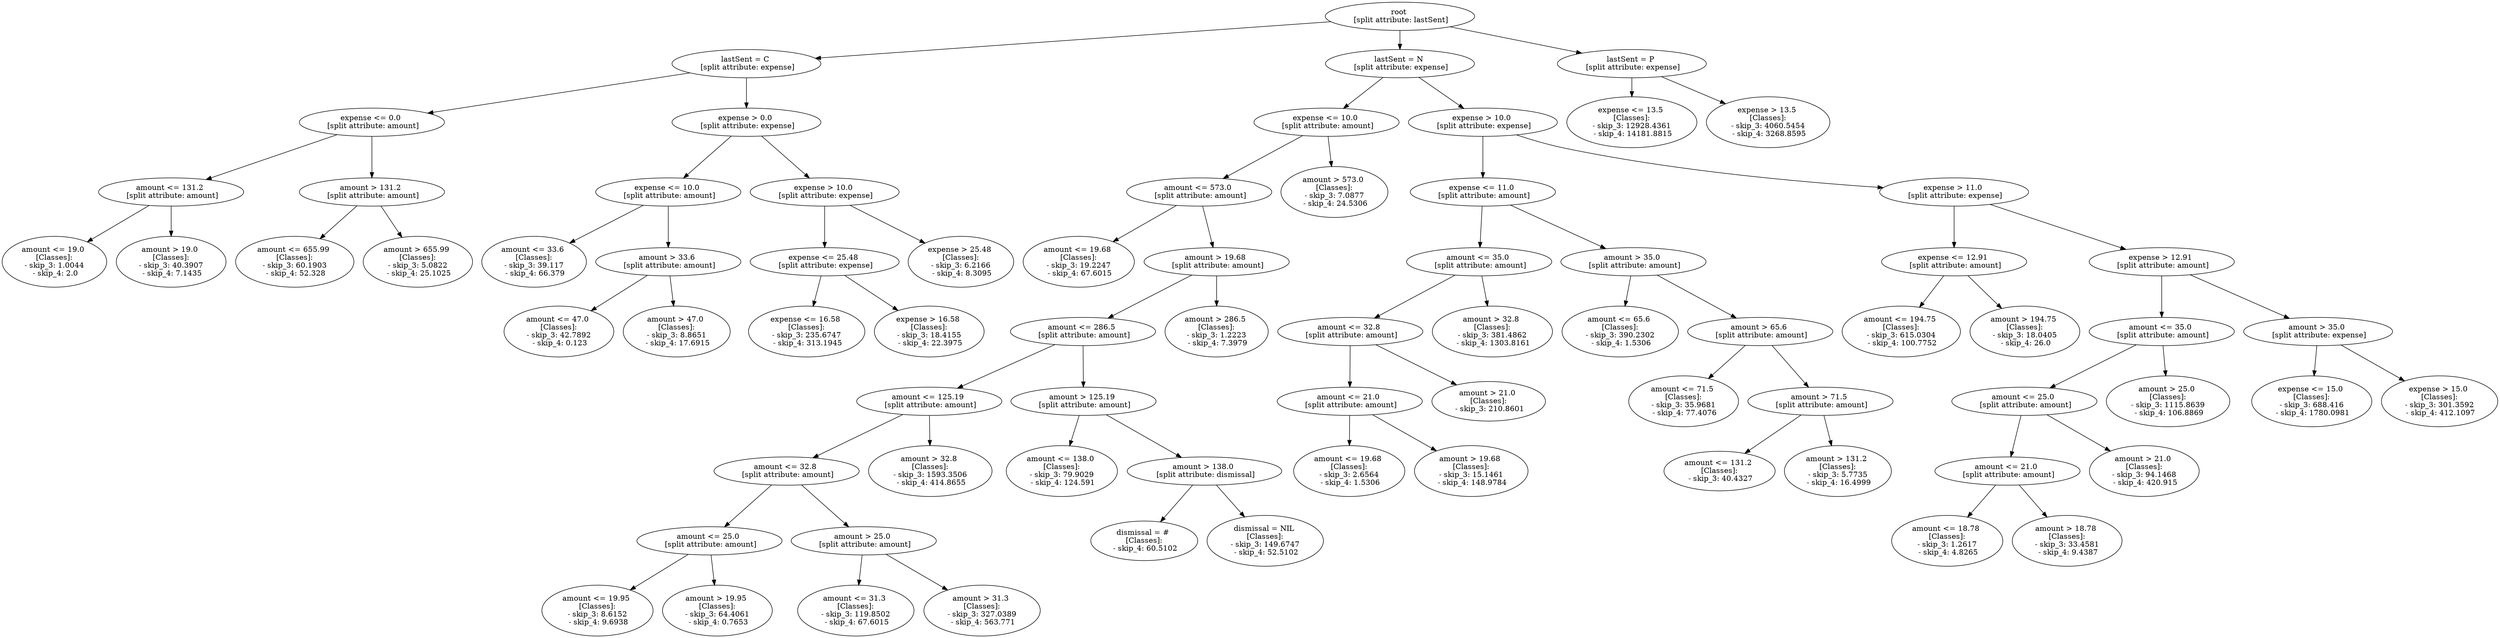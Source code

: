 // Road_Traffic_Fine_Management_Process-p_3-6
digraph "Road_Traffic_Fine_Management_Process-p_3-6" {
	"7ae1a99e-5735-4344-91fc-1cb87ccb5575" [label="root 
 [split attribute: lastSent]"]
	"3054f98a-a091-405d-a97a-a7779c13edae" [label="lastSent = C 
 [split attribute: expense]"]
	"7ae1a99e-5735-4344-91fc-1cb87ccb5575" -> "3054f98a-a091-405d-a97a-a7779c13edae"
	"113510ff-a3b0-4f89-8906-6d6ed38d56dc" [label="expense <= 0.0 
 [split attribute: amount]"]
	"3054f98a-a091-405d-a97a-a7779c13edae" -> "113510ff-a3b0-4f89-8906-6d6ed38d56dc"
	"fb24ac25-6732-4ce7-9c95-d2b52bf31ea4" [label="amount <= 131.2 
 [split attribute: amount]"]
	"113510ff-a3b0-4f89-8906-6d6ed38d56dc" -> "fb24ac25-6732-4ce7-9c95-d2b52bf31ea4"
	"552a651b-bcb7-4310-a078-019b1d581ee7" [label="amount <= 19.0 
 [Classes]: 
 - skip_3: 1.0044 
 - skip_4: 2.0"]
	"fb24ac25-6732-4ce7-9c95-d2b52bf31ea4" -> "552a651b-bcb7-4310-a078-019b1d581ee7"
	"af19515e-41c8-4f0c-8e6d-b6af6f348fc7" [label="amount > 19.0 
 [Classes]: 
 - skip_3: 40.3907 
 - skip_4: 7.1435"]
	"fb24ac25-6732-4ce7-9c95-d2b52bf31ea4" -> "af19515e-41c8-4f0c-8e6d-b6af6f348fc7"
	"f9a431ee-dcbc-4f6f-bd5c-8cf50779a438" [label="amount > 131.2 
 [split attribute: amount]"]
	"113510ff-a3b0-4f89-8906-6d6ed38d56dc" -> "f9a431ee-dcbc-4f6f-bd5c-8cf50779a438"
	"abd500bb-1d43-417d-b5ca-6ff54bf59584" [label="amount <= 655.99 
 [Classes]: 
 - skip_3: 60.1903 
 - skip_4: 52.328"]
	"f9a431ee-dcbc-4f6f-bd5c-8cf50779a438" -> "abd500bb-1d43-417d-b5ca-6ff54bf59584"
	"2e208b5b-3838-4b68-93d4-60efbb5c7854" [label="amount > 655.99 
 [Classes]: 
 - skip_3: 5.0822 
 - skip_4: 25.1025"]
	"f9a431ee-dcbc-4f6f-bd5c-8cf50779a438" -> "2e208b5b-3838-4b68-93d4-60efbb5c7854"
	"1dfa4798-9450-477a-8562-666a9b132970" [label="expense > 0.0 
 [split attribute: expense]"]
	"3054f98a-a091-405d-a97a-a7779c13edae" -> "1dfa4798-9450-477a-8562-666a9b132970"
	"d209c608-912a-4a36-83a7-6e8fb051544f" [label="expense <= 10.0 
 [split attribute: amount]"]
	"1dfa4798-9450-477a-8562-666a9b132970" -> "d209c608-912a-4a36-83a7-6e8fb051544f"
	"0fd12479-20b0-47e9-a636-7aae26bdff19" [label="amount <= 33.6 
 [Classes]: 
 - skip_3: 39.117 
 - skip_4: 66.379"]
	"d209c608-912a-4a36-83a7-6e8fb051544f" -> "0fd12479-20b0-47e9-a636-7aae26bdff19"
	"e28543a5-3483-43f2-9159-53fc7ea1e0e8" [label="amount > 33.6 
 [split attribute: amount]"]
	"d209c608-912a-4a36-83a7-6e8fb051544f" -> "e28543a5-3483-43f2-9159-53fc7ea1e0e8"
	"ecb65deb-2e37-4982-8c3c-5ecfca6baf95" [label="amount <= 47.0 
 [Classes]: 
 - skip_3: 42.7892 
 - skip_4: 0.123"]
	"e28543a5-3483-43f2-9159-53fc7ea1e0e8" -> "ecb65deb-2e37-4982-8c3c-5ecfca6baf95"
	"91a21927-4f73-4aca-a12d-e79fdf224354" [label="amount > 47.0 
 [Classes]: 
 - skip_3: 8.8651 
 - skip_4: 17.6915"]
	"e28543a5-3483-43f2-9159-53fc7ea1e0e8" -> "91a21927-4f73-4aca-a12d-e79fdf224354"
	"868c099a-eacb-491c-ac25-91bbd919505e" [label="expense > 10.0 
 [split attribute: expense]"]
	"1dfa4798-9450-477a-8562-666a9b132970" -> "868c099a-eacb-491c-ac25-91bbd919505e"
	"b4f404aa-7268-46a2-a041-49a54dee7f09" [label="expense <= 25.48 
 [split attribute: expense]"]
	"868c099a-eacb-491c-ac25-91bbd919505e" -> "b4f404aa-7268-46a2-a041-49a54dee7f09"
	"d628692c-81f2-44b6-89a4-acbb1c4ac470" [label="expense <= 16.58 
 [Classes]: 
 - skip_3: 235.6747 
 - skip_4: 313.1945"]
	"b4f404aa-7268-46a2-a041-49a54dee7f09" -> "d628692c-81f2-44b6-89a4-acbb1c4ac470"
	"a4caab91-d557-42e8-91d1-cb25945cf713" [label="expense > 16.58 
 [Classes]: 
 - skip_3: 18.4155 
 - skip_4: 22.3975"]
	"b4f404aa-7268-46a2-a041-49a54dee7f09" -> "a4caab91-d557-42e8-91d1-cb25945cf713"
	"7e37b49b-c6db-4eb8-a525-29a31bb7bc2a" [label="expense > 25.48 
 [Classes]: 
 - skip_3: 6.2166 
 - skip_4: 8.3095"]
	"868c099a-eacb-491c-ac25-91bbd919505e" -> "7e37b49b-c6db-4eb8-a525-29a31bb7bc2a"
	"4f9f7ba4-6c35-4fe3-8e34-06624e2fb99e" [label="lastSent = N 
 [split attribute: expense]"]
	"7ae1a99e-5735-4344-91fc-1cb87ccb5575" -> "4f9f7ba4-6c35-4fe3-8e34-06624e2fb99e"
	"e29c20db-f9c5-494e-a8f7-afb866b996ef" [label="expense <= 10.0 
 [split attribute: amount]"]
	"4f9f7ba4-6c35-4fe3-8e34-06624e2fb99e" -> "e29c20db-f9c5-494e-a8f7-afb866b996ef"
	"b1ace599-860e-4f3d-bb49-9f237838647f" [label="amount <= 573.0 
 [split attribute: amount]"]
	"e29c20db-f9c5-494e-a8f7-afb866b996ef" -> "b1ace599-860e-4f3d-bb49-9f237838647f"
	"c80d14ce-ec8a-4305-8be5-8a50aed23523" [label="amount <= 19.68 
 [Classes]: 
 - skip_3: 19.2247 
 - skip_4: 67.6015"]
	"b1ace599-860e-4f3d-bb49-9f237838647f" -> "c80d14ce-ec8a-4305-8be5-8a50aed23523"
	"27997ef4-e6fb-40ca-888b-e1ea5851a14b" [label="amount > 19.68 
 [split attribute: amount]"]
	"b1ace599-860e-4f3d-bb49-9f237838647f" -> "27997ef4-e6fb-40ca-888b-e1ea5851a14b"
	"f54b3849-4df8-47b8-9c05-5c08ea4b8d62" [label="amount <= 286.5 
 [split attribute: amount]"]
	"27997ef4-e6fb-40ca-888b-e1ea5851a14b" -> "f54b3849-4df8-47b8-9c05-5c08ea4b8d62"
	"adf4a4c8-97d2-4e8a-a5c9-e404954cfcb3" [label="amount <= 125.19 
 [split attribute: amount]"]
	"f54b3849-4df8-47b8-9c05-5c08ea4b8d62" -> "adf4a4c8-97d2-4e8a-a5c9-e404954cfcb3"
	"7366135f-fa34-4f91-ac59-432ff0ff0cee" [label="amount <= 32.8 
 [split attribute: amount]"]
	"adf4a4c8-97d2-4e8a-a5c9-e404954cfcb3" -> "7366135f-fa34-4f91-ac59-432ff0ff0cee"
	"5c1244af-4cb4-4b12-84a0-4263f724b9a0" [label="amount <= 25.0 
 [split attribute: amount]"]
	"7366135f-fa34-4f91-ac59-432ff0ff0cee" -> "5c1244af-4cb4-4b12-84a0-4263f724b9a0"
	"30531de2-ec38-4664-af60-eedd19a15446" [label="amount <= 19.95 
 [Classes]: 
 - skip_3: 8.6152 
 - skip_4: 9.6938"]
	"5c1244af-4cb4-4b12-84a0-4263f724b9a0" -> "30531de2-ec38-4664-af60-eedd19a15446"
	"f87c47a7-3c36-4b45-a94d-2dd80084aaef" [label="amount > 19.95 
 [Classes]: 
 - skip_3: 64.4061 
 - skip_4: 0.7653"]
	"5c1244af-4cb4-4b12-84a0-4263f724b9a0" -> "f87c47a7-3c36-4b45-a94d-2dd80084aaef"
	"8c0585c9-4595-4bf5-93c7-e05c166c3c42" [label="amount > 25.0 
 [split attribute: amount]"]
	"7366135f-fa34-4f91-ac59-432ff0ff0cee" -> "8c0585c9-4595-4bf5-93c7-e05c166c3c42"
	"bdcf9c18-725f-4c8a-8ef1-3c2f7124c81e" [label="amount <= 31.3 
 [Classes]: 
 - skip_3: 119.8502 
 - skip_4: 67.6015"]
	"8c0585c9-4595-4bf5-93c7-e05c166c3c42" -> "bdcf9c18-725f-4c8a-8ef1-3c2f7124c81e"
	"bb2cb530-addb-448c-9bce-11e481d4ec46" [label="amount > 31.3 
 [Classes]: 
 - skip_3: 327.0389 
 - skip_4: 563.771"]
	"8c0585c9-4595-4bf5-93c7-e05c166c3c42" -> "bb2cb530-addb-448c-9bce-11e481d4ec46"
	"dd66935d-9eb9-4a3e-a9b7-17f5251c5969" [label="amount > 32.8 
 [Classes]: 
 - skip_3: 1593.3506 
 - skip_4: 414.8655"]
	"adf4a4c8-97d2-4e8a-a5c9-e404954cfcb3" -> "dd66935d-9eb9-4a3e-a9b7-17f5251c5969"
	"80638330-a1ed-4a8e-a7d2-5d0fffc48d8b" [label="amount > 125.19 
 [split attribute: amount]"]
	"f54b3849-4df8-47b8-9c05-5c08ea4b8d62" -> "80638330-a1ed-4a8e-a7d2-5d0fffc48d8b"
	"e0332cfc-f9b6-401d-8351-6a286e74d554" [label="amount <= 138.0 
 [Classes]: 
 - skip_3: 79.9029 
 - skip_4: 124.591"]
	"80638330-a1ed-4a8e-a7d2-5d0fffc48d8b" -> "e0332cfc-f9b6-401d-8351-6a286e74d554"
	"765f3098-6c0c-4461-b5c5-5516541be0c1" [label="amount > 138.0 
 [split attribute: dismissal]"]
	"80638330-a1ed-4a8e-a7d2-5d0fffc48d8b" -> "765f3098-6c0c-4461-b5c5-5516541be0c1"
	"d84de541-96ff-4bd5-ad55-1b2b51c2529b" [label="dismissal = # 
 [Classes]: 
 - skip_4: 60.5102"]
	"765f3098-6c0c-4461-b5c5-5516541be0c1" -> "d84de541-96ff-4bd5-ad55-1b2b51c2529b"
	"77dd222d-b423-45ea-aeb3-6a24dfdf734d" [label="dismissal = NIL 
 [Classes]: 
 - skip_3: 149.6747 
 - skip_4: 52.5102"]
	"765f3098-6c0c-4461-b5c5-5516541be0c1" -> "77dd222d-b423-45ea-aeb3-6a24dfdf734d"
	"0e741366-b10a-4956-9d83-538239925ea0" [label="amount > 286.5 
 [Classes]: 
 - skip_3: 1.2223 
 - skip_4: 7.3979"]
	"27997ef4-e6fb-40ca-888b-e1ea5851a14b" -> "0e741366-b10a-4956-9d83-538239925ea0"
	"55002226-f145-4448-8f28-03eb13506629" [label="amount > 573.0 
 [Classes]: 
 - skip_3: 7.0877 
 - skip_4: 24.5306"]
	"e29c20db-f9c5-494e-a8f7-afb866b996ef" -> "55002226-f145-4448-8f28-03eb13506629"
	"b04d2de8-8592-4c54-84ef-2c33d9fc007f" [label="expense > 10.0 
 [split attribute: expense]"]
	"4f9f7ba4-6c35-4fe3-8e34-06624e2fb99e" -> "b04d2de8-8592-4c54-84ef-2c33d9fc007f"
	"e1da672e-fe36-4fa3-9c60-ff6c899a0848" [label="expense <= 11.0 
 [split attribute: amount]"]
	"b04d2de8-8592-4c54-84ef-2c33d9fc007f" -> "e1da672e-fe36-4fa3-9c60-ff6c899a0848"
	"f1313ccf-7280-4992-a691-882bca72db9b" [label="amount <= 35.0 
 [split attribute: amount]"]
	"e1da672e-fe36-4fa3-9c60-ff6c899a0848" -> "f1313ccf-7280-4992-a691-882bca72db9b"
	"7ee65e12-c64c-4e05-9fb2-bfb79828b38f" [label="amount <= 32.8 
 [split attribute: amount]"]
	"f1313ccf-7280-4992-a691-882bca72db9b" -> "7ee65e12-c64c-4e05-9fb2-bfb79828b38f"
	"296d8a3d-d862-4fad-9220-554d160effca" [label="amount <= 21.0 
 [split attribute: amount]"]
	"7ee65e12-c64c-4e05-9fb2-bfb79828b38f" -> "296d8a3d-d862-4fad-9220-554d160effca"
	"acca9ee2-3b18-44d1-a6f2-1bfccb8d68bf" [label="amount <= 19.68 
 [Classes]: 
 - skip_3: 2.6564 
 - skip_4: 1.5306"]
	"296d8a3d-d862-4fad-9220-554d160effca" -> "acca9ee2-3b18-44d1-a6f2-1bfccb8d68bf"
	"c41f2c0a-0687-4854-a0c0-9ab4e14dff65" [label="amount > 19.68 
 [Classes]: 
 - skip_3: 15.1461 
 - skip_4: 148.9784"]
	"296d8a3d-d862-4fad-9220-554d160effca" -> "c41f2c0a-0687-4854-a0c0-9ab4e14dff65"
	"966c53e7-b133-4874-a804-03b64afa6999" [label="amount > 21.0 
 [Classes]: 
 - skip_3: 210.8601"]
	"7ee65e12-c64c-4e05-9fb2-bfb79828b38f" -> "966c53e7-b133-4874-a804-03b64afa6999"
	"06b8d052-50c7-4921-a446-6a3697c3cfe6" [label="amount > 32.8 
 [Classes]: 
 - skip_3: 381.4862 
 - skip_4: 1303.8161"]
	"f1313ccf-7280-4992-a691-882bca72db9b" -> "06b8d052-50c7-4921-a446-6a3697c3cfe6"
	"bcb79de3-694b-4184-9cae-860d898dcde2" [label="amount > 35.0 
 [split attribute: amount]"]
	"e1da672e-fe36-4fa3-9c60-ff6c899a0848" -> "bcb79de3-694b-4184-9cae-860d898dcde2"
	"8cff0ccb-dd86-4199-8256-4e9919c89f1b" [label="amount <= 65.6 
 [Classes]: 
 - skip_3: 390.2302 
 - skip_4: 1.5306"]
	"bcb79de3-694b-4184-9cae-860d898dcde2" -> "8cff0ccb-dd86-4199-8256-4e9919c89f1b"
	"1e6670e6-ae85-450d-9245-d59032963143" [label="amount > 65.6 
 [split attribute: amount]"]
	"bcb79de3-694b-4184-9cae-860d898dcde2" -> "1e6670e6-ae85-450d-9245-d59032963143"
	"7bd502d7-d91f-461a-aa74-024370121c28" [label="amount <= 71.5 
 [Classes]: 
 - skip_3: 35.9681 
 - skip_4: 77.4076"]
	"1e6670e6-ae85-450d-9245-d59032963143" -> "7bd502d7-d91f-461a-aa74-024370121c28"
	"a89a2f8d-ee63-4f31-83e6-1b132a157bfb" [label="amount > 71.5 
 [split attribute: amount]"]
	"1e6670e6-ae85-450d-9245-d59032963143" -> "a89a2f8d-ee63-4f31-83e6-1b132a157bfb"
	"ea417658-5bff-43bf-a412-523563b8a87f" [label="amount <= 131.2 
 [Classes]: 
 - skip_3: 40.4327"]
	"a89a2f8d-ee63-4f31-83e6-1b132a157bfb" -> "ea417658-5bff-43bf-a412-523563b8a87f"
	"5ebc1932-9cca-4607-8ebf-5692a8bec77a" [label="amount > 131.2 
 [Classes]: 
 - skip_3: 5.7735 
 - skip_4: 16.4999"]
	"a89a2f8d-ee63-4f31-83e6-1b132a157bfb" -> "5ebc1932-9cca-4607-8ebf-5692a8bec77a"
	"3dafdb7c-16a5-4dc7-b8b2-69c583f3bd89" [label="expense > 11.0 
 [split attribute: expense]"]
	"b04d2de8-8592-4c54-84ef-2c33d9fc007f" -> "3dafdb7c-16a5-4dc7-b8b2-69c583f3bd89"
	"170eb5d6-2564-45bc-a900-711ef8896e57" [label="expense <= 12.91 
 [split attribute: amount]"]
	"3dafdb7c-16a5-4dc7-b8b2-69c583f3bd89" -> "170eb5d6-2564-45bc-a900-711ef8896e57"
	"44a0763c-5d9b-4aa9-b79a-c6cfdc4005e0" [label="amount <= 194.75 
 [Classes]: 
 - skip_3: 615.0304 
 - skip_4: 100.7752"]
	"170eb5d6-2564-45bc-a900-711ef8896e57" -> "44a0763c-5d9b-4aa9-b79a-c6cfdc4005e0"
	"931d0c2d-d185-430e-bcf2-8aef21543802" [label="amount > 194.75 
 [Classes]: 
 - skip_3: 18.0405 
 - skip_4: 26.0"]
	"170eb5d6-2564-45bc-a900-711ef8896e57" -> "931d0c2d-d185-430e-bcf2-8aef21543802"
	"6bcf2cb1-c10c-4e59-be38-d1b32ae3dc98" [label="expense > 12.91 
 [split attribute: amount]"]
	"3dafdb7c-16a5-4dc7-b8b2-69c583f3bd89" -> "6bcf2cb1-c10c-4e59-be38-d1b32ae3dc98"
	"9895da8f-c820-4a61-9c69-c41f9adc64f7" [label="amount <= 35.0 
 [split attribute: amount]"]
	"6bcf2cb1-c10c-4e59-be38-d1b32ae3dc98" -> "9895da8f-c820-4a61-9c69-c41f9adc64f7"
	"5ae92368-b049-485c-b908-5ce323d86f7a" [label="amount <= 25.0 
 [split attribute: amount]"]
	"9895da8f-c820-4a61-9c69-c41f9adc64f7" -> "5ae92368-b049-485c-b908-5ce323d86f7a"
	"3235e2ed-693a-4c45-9b61-052cd8b3cfa2" [label="amount <= 21.0 
 [split attribute: amount]"]
	"5ae92368-b049-485c-b908-5ce323d86f7a" -> "3235e2ed-693a-4c45-9b61-052cd8b3cfa2"
	"d7c93b7f-514c-48b7-bcf7-fdb39b0399a3" [label="amount <= 18.78 
 [Classes]: 
 - skip_3: 1.2617 
 - skip_4: 4.8265"]
	"3235e2ed-693a-4c45-9b61-052cd8b3cfa2" -> "d7c93b7f-514c-48b7-bcf7-fdb39b0399a3"
	"7a0f9e47-20d9-400c-9987-5984992491fd" [label="amount > 18.78 
 [Classes]: 
 - skip_3: 33.4581 
 - skip_4: 9.4387"]
	"3235e2ed-693a-4c45-9b61-052cd8b3cfa2" -> "7a0f9e47-20d9-400c-9987-5984992491fd"
	"9768f8ac-b630-45b5-8936-3054cad93ede" [label="amount > 21.0 
 [Classes]: 
 - skip_3: 94.1468 
 - skip_4: 420.915"]
	"5ae92368-b049-485c-b908-5ce323d86f7a" -> "9768f8ac-b630-45b5-8936-3054cad93ede"
	"fbde0a20-3968-457e-bd0f-f0e443d487dc" [label="amount > 25.0 
 [Classes]: 
 - skip_3: 1115.8639 
 - skip_4: 106.8869"]
	"9895da8f-c820-4a61-9c69-c41f9adc64f7" -> "fbde0a20-3968-457e-bd0f-f0e443d487dc"
	"0e832763-b0ef-42a0-af71-82d6b969e62c" [label="amount > 35.0 
 [split attribute: expense]"]
	"6bcf2cb1-c10c-4e59-be38-d1b32ae3dc98" -> "0e832763-b0ef-42a0-af71-82d6b969e62c"
	"0b12f92b-534e-4f07-8cd6-f23712bf652f" [label="expense <= 15.0 
 [Classes]: 
 - skip_3: 688.416 
 - skip_4: 1780.0981"]
	"0e832763-b0ef-42a0-af71-82d6b969e62c" -> "0b12f92b-534e-4f07-8cd6-f23712bf652f"
	"f5912196-b8c4-413b-aa44-c85c87cda982" [label="expense > 15.0 
 [Classes]: 
 - skip_3: 301.3592 
 - skip_4: 412.1097"]
	"0e832763-b0ef-42a0-af71-82d6b969e62c" -> "f5912196-b8c4-413b-aa44-c85c87cda982"
	"24d5b4d1-cbbc-49e1-90fb-026a40261b76" [label="lastSent = P 
 [split attribute: expense]"]
	"7ae1a99e-5735-4344-91fc-1cb87ccb5575" -> "24d5b4d1-cbbc-49e1-90fb-026a40261b76"
	"5d194bf1-cada-4d4c-8deb-618e9aebcce5" [label="expense <= 13.5 
 [Classes]: 
 - skip_3: 12928.4361 
 - skip_4: 14181.8815"]
	"24d5b4d1-cbbc-49e1-90fb-026a40261b76" -> "5d194bf1-cada-4d4c-8deb-618e9aebcce5"
	"259c0f3b-7462-4b6f-a9f4-d11e128ff635" [label="expense > 13.5 
 [Classes]: 
 - skip_3: 4060.5454 
 - skip_4: 3268.8595"]
	"24d5b4d1-cbbc-49e1-90fb-026a40261b76" -> "259c0f3b-7462-4b6f-a9f4-d11e128ff635"
}
